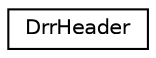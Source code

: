 digraph "Graphical Class Hierarchy"
{
  edge [fontname="Helvetica",fontsize="10",labelfontname="Helvetica",labelfontsize="10"];
  node [fontname="Helvetica",fontsize="10",shape=record];
  rankdir="LR";
  Node1 [label="DrrHeader",height=0.2,width=0.4,color="black", fillcolor="white", style="filled",URL="$dc/dba/struct_drr_header.html"];
}
